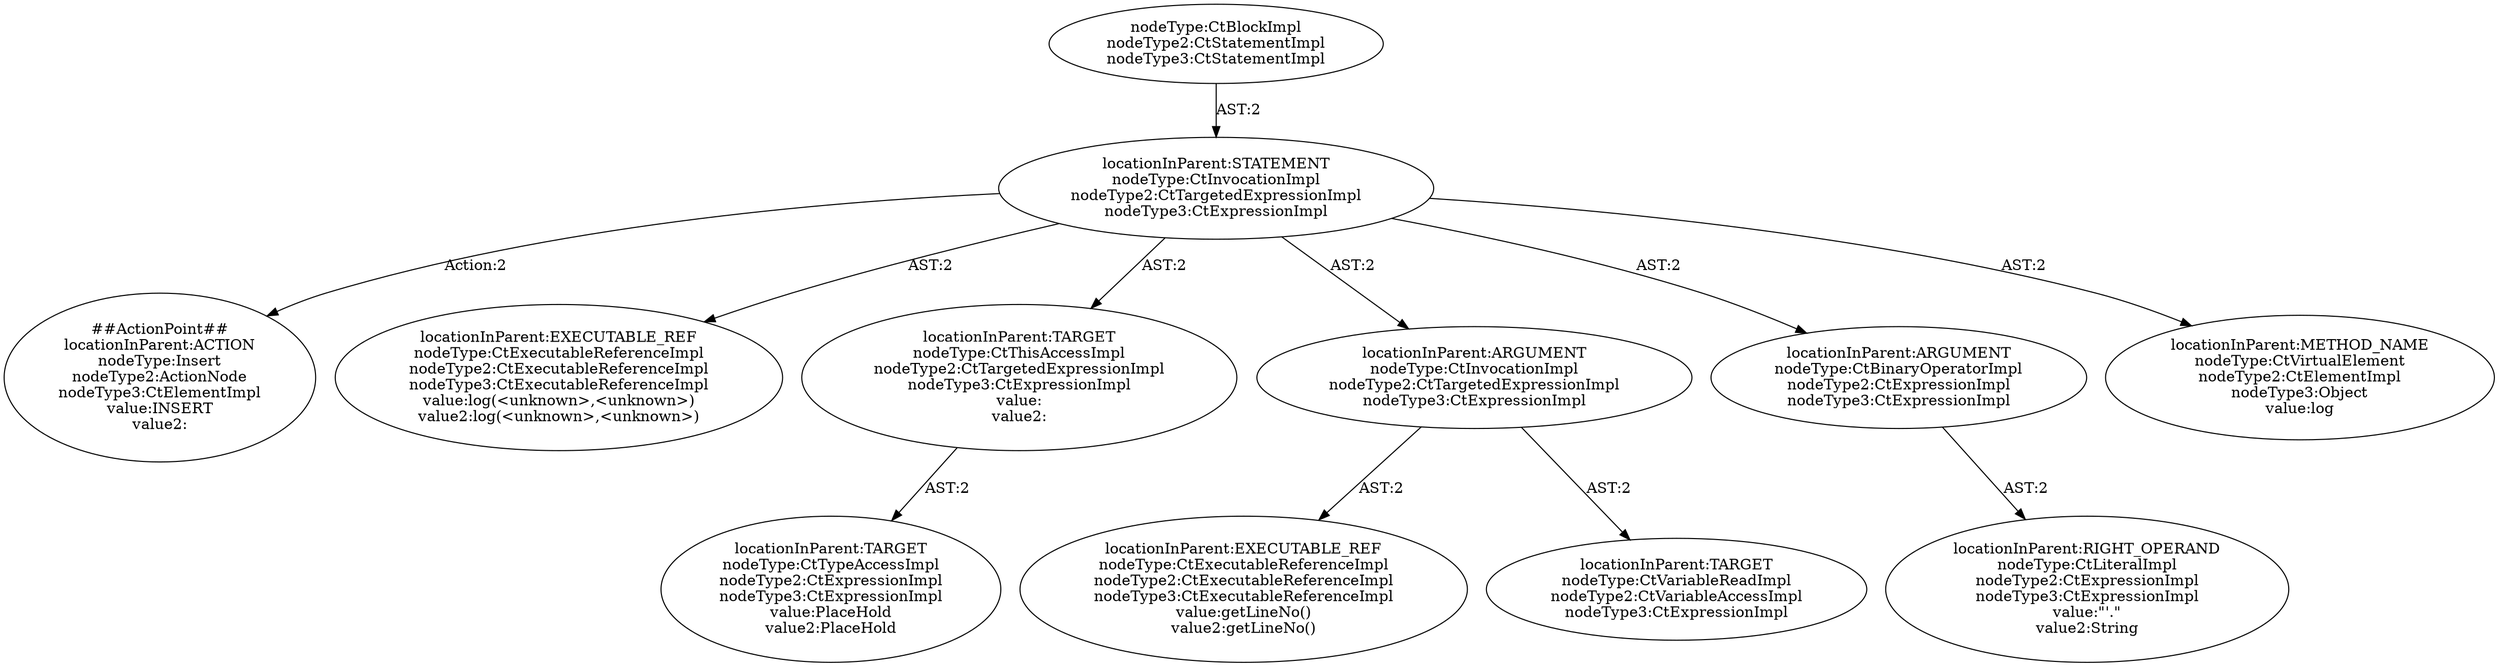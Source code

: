 digraph "Pattern" {
0 [label="##ActionPoint##
locationInParent:ACTION
nodeType:Insert
nodeType2:ActionNode
nodeType3:CtElementImpl
value:INSERT
value2:" shape=ellipse]
1 [label="locationInParent:STATEMENT
nodeType:CtInvocationImpl
nodeType2:CtTargetedExpressionImpl
nodeType3:CtExpressionImpl" shape=ellipse]
2 [label="nodeType:CtBlockImpl
nodeType2:CtStatementImpl
nodeType3:CtStatementImpl" shape=ellipse]
3 [label="locationInParent:EXECUTABLE_REF
nodeType:CtExecutableReferenceImpl
nodeType2:CtExecutableReferenceImpl
nodeType3:CtExecutableReferenceImpl
value:log(<unknown>,<unknown>)
value2:log(<unknown>,<unknown>)" shape=ellipse]
4 [label="locationInParent:TARGET
nodeType:CtThisAccessImpl
nodeType2:CtTargetedExpressionImpl
nodeType3:CtExpressionImpl
value:
value2:" shape=ellipse]
5 [label="locationInParent:TARGET
nodeType:CtTypeAccessImpl
nodeType2:CtExpressionImpl
nodeType3:CtExpressionImpl
value:PlaceHold
value2:PlaceHold" shape=ellipse]
6 [label="locationInParent:ARGUMENT
nodeType:CtInvocationImpl
nodeType2:CtTargetedExpressionImpl
nodeType3:CtExpressionImpl" shape=ellipse]
7 [label="locationInParent:EXECUTABLE_REF
nodeType:CtExecutableReferenceImpl
nodeType2:CtExecutableReferenceImpl
nodeType3:CtExecutableReferenceImpl
value:getLineNo()
value2:getLineNo()" shape=ellipse]
8 [label="locationInParent:TARGET
nodeType:CtVariableReadImpl
nodeType2:CtVariableAccessImpl
nodeType3:CtExpressionImpl" shape=ellipse]
9 [label="locationInParent:ARGUMENT
nodeType:CtBinaryOperatorImpl
nodeType2:CtExpressionImpl
nodeType3:CtExpressionImpl" shape=ellipse]
10 [label="locationInParent:RIGHT_OPERAND
nodeType:CtLiteralImpl
nodeType2:CtExpressionImpl
nodeType3:CtExpressionImpl
value:\"'.\"
value2:String" shape=ellipse]
11 [label="locationInParent:METHOD_NAME
nodeType:CtVirtualElement
nodeType2:CtElementImpl
nodeType3:Object
value:log" shape=ellipse]
1 -> 0 [label="Action:2"];
1 -> 11 [label="AST:2"];
1 -> 4 [label="AST:2"];
1 -> 3 [label="AST:2"];
1 -> 6 [label="AST:2"];
1 -> 9 [label="AST:2"];
2 -> 1 [label="AST:2"];
4 -> 5 [label="AST:2"];
6 -> 8 [label="AST:2"];
6 -> 7 [label="AST:2"];
9 -> 10 [label="AST:2"];
}